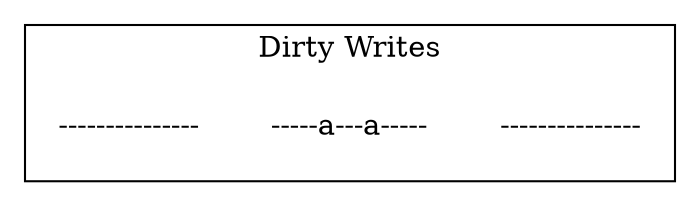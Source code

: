 graph isolation {
    subgraph cluster_dirty_writes {
        label="Dirty Writes"

        node [shape="plaintext"]

        // Middle
        // T1
        // T2
        // commit1
        // commit2
        line1 [label="---------------"]
        line2 [label="-----a---a-----"]
        line3 [label="---------------"]

        // T1 -- commit1
        // T2 -- commit2
    }

}
